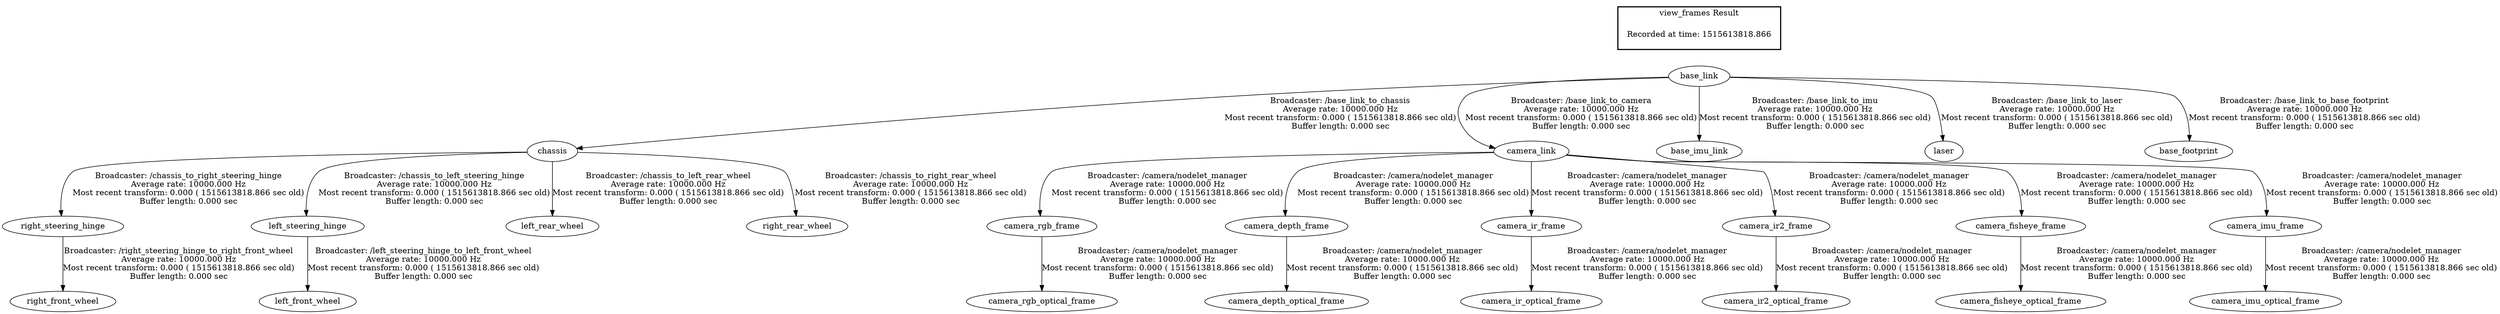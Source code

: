 digraph G {
"chassis" -> "right_steering_hinge"[label="Broadcaster: /chassis_to_right_steering_hinge\nAverage rate: 10000.000 Hz\nMost recent transform: 0.000 ( 1515613818.866 sec old)\nBuffer length: 0.000 sec\n"];
"base_link" -> "chassis"[label="Broadcaster: /base_link_to_chassis\nAverage rate: 10000.000 Hz\nMost recent transform: 0.000 ( 1515613818.866 sec old)\nBuffer length: 0.000 sec\n"];
"base_link" -> "camera_link"[label="Broadcaster: /base_link_to_camera\nAverage rate: 10000.000 Hz\nMost recent transform: 0.000 ( 1515613818.866 sec old)\nBuffer length: 0.000 sec\n"];
"chassis" -> "left_steering_hinge"[label="Broadcaster: /chassis_to_left_steering_hinge\nAverage rate: 10000.000 Hz\nMost recent transform: 0.000 ( 1515613818.866 sec old)\nBuffer length: 0.000 sec\n"];
"base_link" -> "base_imu_link"[label="Broadcaster: /base_link_to_imu\nAverage rate: 10000.000 Hz\nMost recent transform: 0.000 ( 1515613818.866 sec old)\nBuffer length: 0.000 sec\n"];
"base_link" -> "laser"[label="Broadcaster: /base_link_to_laser\nAverage rate: 10000.000 Hz\nMost recent transform: 0.000 ( 1515613818.866 sec old)\nBuffer length: 0.000 sec\n"];
"base_link" -> "base_footprint"[label="Broadcaster: /base_link_to_base_footprint\nAverage rate: 10000.000 Hz\nMost recent transform: 0.000 ( 1515613818.866 sec old)\nBuffer length: 0.000 sec\n"];
"chassis" -> "left_rear_wheel"[label="Broadcaster: /chassis_to_left_rear_wheel\nAverage rate: 10000.000 Hz\nMost recent transform: 0.000 ( 1515613818.866 sec old)\nBuffer length: 0.000 sec\n"];
"right_steering_hinge" -> "right_front_wheel"[label="Broadcaster: /right_steering_hinge_to_right_front_wheel\nAverage rate: 10000.000 Hz\nMost recent transform: 0.000 ( 1515613818.866 sec old)\nBuffer length: 0.000 sec\n"];
"chassis" -> "right_rear_wheel"[label="Broadcaster: /chassis_to_right_rear_wheel\nAverage rate: 10000.000 Hz\nMost recent transform: 0.000 ( 1515613818.866 sec old)\nBuffer length: 0.000 sec\n"];
"left_steering_hinge" -> "left_front_wheel"[label="Broadcaster: /left_steering_hinge_to_left_front_wheel\nAverage rate: 10000.000 Hz\nMost recent transform: 0.000 ( 1515613818.866 sec old)\nBuffer length: 0.000 sec\n"];
"camera_link" -> "camera_rgb_frame"[label="Broadcaster: /camera/nodelet_manager\nAverage rate: 10000.000 Hz\nMost recent transform: 0.000 ( 1515613818.866 sec old)\nBuffer length: 0.000 sec\n"];
"camera_rgb_frame" -> "camera_rgb_optical_frame"[label="Broadcaster: /camera/nodelet_manager\nAverage rate: 10000.000 Hz\nMost recent transform: 0.000 ( 1515613818.866 sec old)\nBuffer length: 0.000 sec\n"];
"camera_link" -> "camera_depth_frame"[label="Broadcaster: /camera/nodelet_manager\nAverage rate: 10000.000 Hz\nMost recent transform: 0.000 ( 1515613818.866 sec old)\nBuffer length: 0.000 sec\n"];
"camera_depth_frame" -> "camera_depth_optical_frame"[label="Broadcaster: /camera/nodelet_manager\nAverage rate: 10000.000 Hz\nMost recent transform: 0.000 ( 1515613818.866 sec old)\nBuffer length: 0.000 sec\n"];
"camera_link" -> "camera_ir_frame"[label="Broadcaster: /camera/nodelet_manager\nAverage rate: 10000.000 Hz\nMost recent transform: 0.000 ( 1515613818.866 sec old)\nBuffer length: 0.000 sec\n"];
"camera_ir_frame" -> "camera_ir_optical_frame"[label="Broadcaster: /camera/nodelet_manager\nAverage rate: 10000.000 Hz\nMost recent transform: 0.000 ( 1515613818.866 sec old)\nBuffer length: 0.000 sec\n"];
"camera_link" -> "camera_ir2_frame"[label="Broadcaster: /camera/nodelet_manager\nAverage rate: 10000.000 Hz\nMost recent transform: 0.000 ( 1515613818.866 sec old)\nBuffer length: 0.000 sec\n"];
"camera_ir2_frame" -> "camera_ir2_optical_frame"[label="Broadcaster: /camera/nodelet_manager\nAverage rate: 10000.000 Hz\nMost recent transform: 0.000 ( 1515613818.866 sec old)\nBuffer length: 0.000 sec\n"];
"camera_link" -> "camera_fisheye_frame"[label="Broadcaster: /camera/nodelet_manager\nAverage rate: 10000.000 Hz\nMost recent transform: 0.000 ( 1515613818.866 sec old)\nBuffer length: 0.000 sec\n"];
"camera_fisheye_frame" -> "camera_fisheye_optical_frame"[label="Broadcaster: /camera/nodelet_manager\nAverage rate: 10000.000 Hz\nMost recent transform: 0.000 ( 1515613818.866 sec old)\nBuffer length: 0.000 sec\n"];
"camera_link" -> "camera_imu_frame"[label="Broadcaster: /camera/nodelet_manager\nAverage rate: 10000.000 Hz\nMost recent transform: 0.000 ( 1515613818.866 sec old)\nBuffer length: 0.000 sec\n"];
"camera_imu_frame" -> "camera_imu_optical_frame"[label="Broadcaster: /camera/nodelet_manager\nAverage rate: 10000.000 Hz\nMost recent transform: 0.000 ( 1515613818.866 sec old)\nBuffer length: 0.000 sec\n"];
edge [style=invis];
 subgraph cluster_legend { style=bold; color=black; label ="view_frames Result";
"Recorded at time: 1515613818.866"[ shape=plaintext ] ;
 }->"base_link";
}
